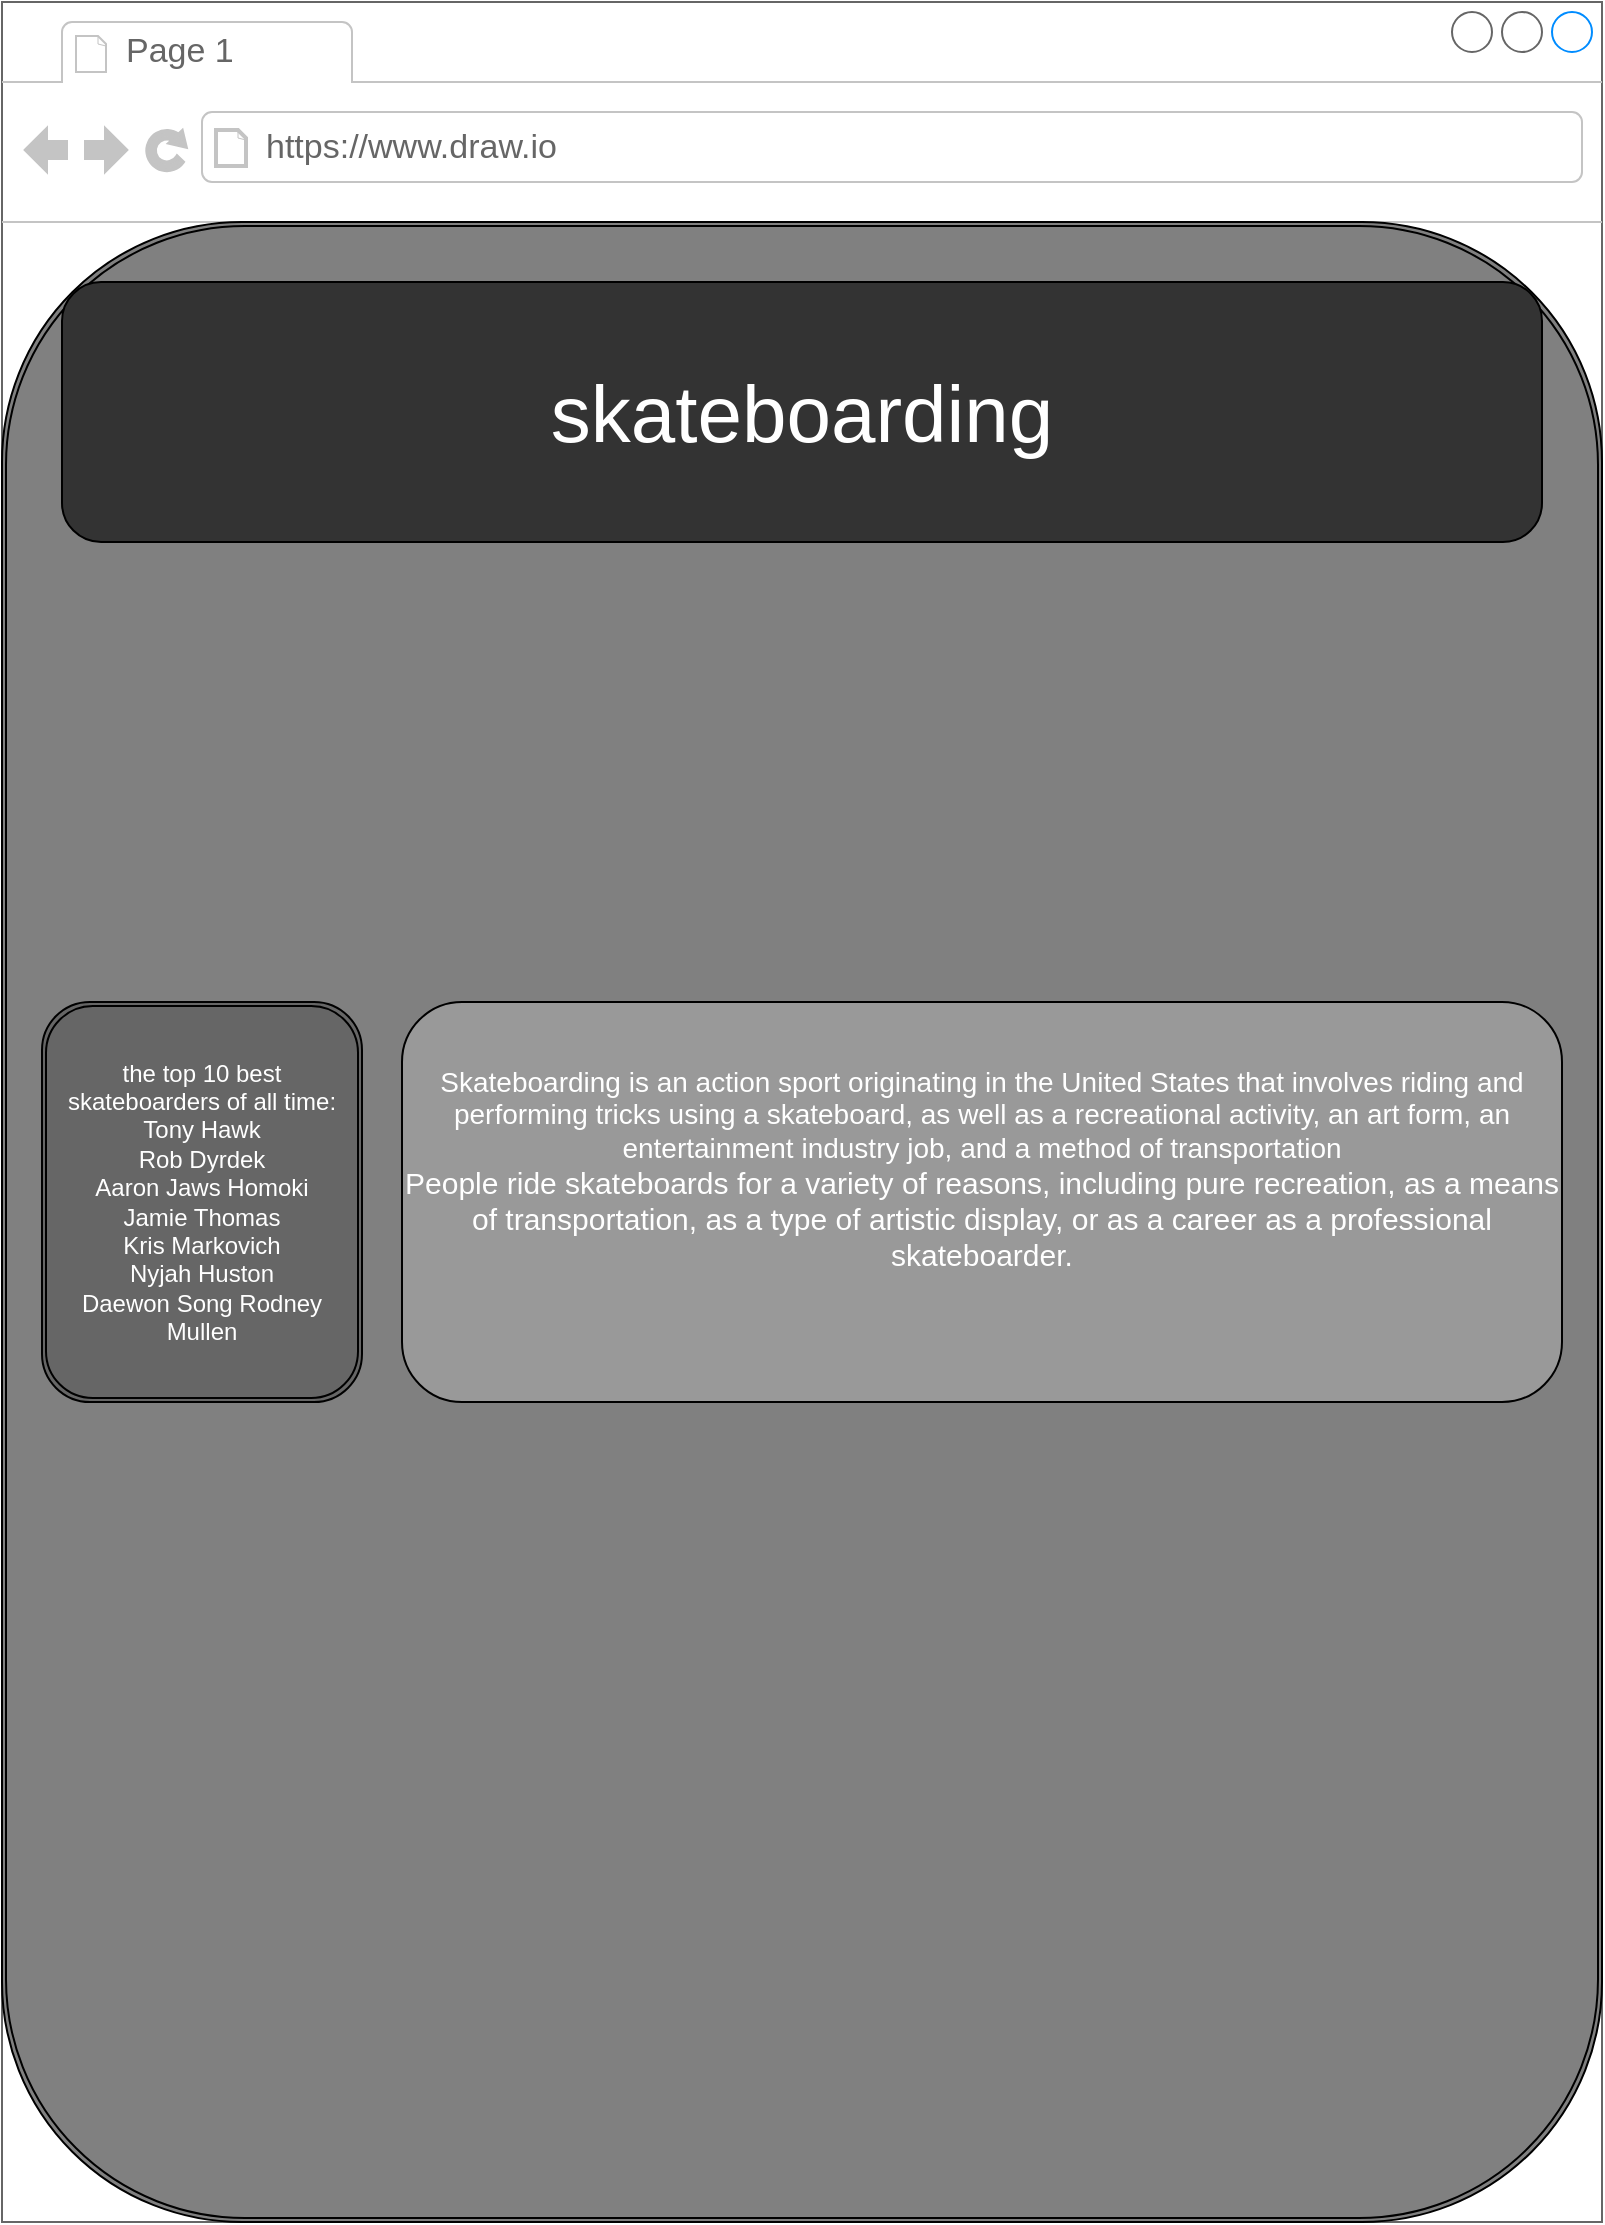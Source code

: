 <mxfile version="14.9.8" type="github">
  <diagram id="FrKrD6kRUA2nPL6c1ak3" name="Page-1">
    <mxGraphModel dx="1182" dy="764" grid="1" gridSize="10" guides="1" tooltips="1" connect="1" arrows="1" fold="1" page="1" pageScale="1" pageWidth="850" pageHeight="1100" math="0" shadow="0">
      <root>
        <mxCell id="0" />
        <mxCell id="1" parent="0" />
        <mxCell id="qnNMIZ_E7A0Bu9t183FQ-13" value="&lt;img width=&quot;undefined&quot; height=&quot;undefined&quot;&gt;" style="strokeWidth=1;shadow=0;dashed=0;align=center;html=1;shape=mxgraph.mockup.containers.browserWindow;rSize=0;strokeColor=#666666;strokeColor2=#008cff;strokeColor3=#c4c4c4;mainText=,;recursiveResize=0;" parent="1" vertex="1">
          <mxGeometry x="40" y="30" width="800" height="1110" as="geometry" />
        </mxCell>
        <mxCell id="qnNMIZ_E7A0Bu9t183FQ-14" value="Page 1" style="strokeWidth=1;shadow=0;dashed=0;align=center;html=1;shape=mxgraph.mockup.containers.anchor;fontSize=17;fontColor=#666666;align=left;" parent="qnNMIZ_E7A0Bu9t183FQ-13" vertex="1">
          <mxGeometry x="60" y="12" width="110" height="26" as="geometry" />
        </mxCell>
        <mxCell id="qnNMIZ_E7A0Bu9t183FQ-15" value="https://www.draw.io" style="strokeWidth=1;shadow=0;dashed=0;align=center;html=1;shape=mxgraph.mockup.containers.anchor;rSize=0;fontSize=17;fontColor=#666666;align=left;" parent="qnNMIZ_E7A0Bu9t183FQ-13" vertex="1">
          <mxGeometry x="130" y="60" width="250" height="26" as="geometry" />
        </mxCell>
        <mxCell id="qnNMIZ_E7A0Bu9t183FQ-24" value="&lt;hr&gt;&lt;hr&gt;" style="shape=ext;double=1;rounded=1;whiteSpace=wrap;html=1;fillColor=#808080;" parent="qnNMIZ_E7A0Bu9t183FQ-13" vertex="1">
          <mxGeometry y="110" width="800" height="1000" as="geometry" />
        </mxCell>
        <mxCell id="DYSLplBUFb7p__vRSu4i-1" value="&lt;font color=&quot;#ffffff&quot; style=&quot;font-size: 40px&quot;&gt;skateboarding&lt;/font&gt;" style="rounded=1;whiteSpace=wrap;html=1;fillColor=#333333;" vertex="1" parent="qnNMIZ_E7A0Bu9t183FQ-13">
          <mxGeometry x="30" y="140" width="740" height="130" as="geometry" />
        </mxCell>
        <mxCell id="DYSLplBUFb7p__vRSu4i-5" value="&lt;font color=&quot;#ffffff&quot;&gt;the top 10 best skateboarders of all time:&lt;br&gt;Tony Hawk&lt;br&gt;Rob Dyrdek&lt;br&gt;Aaron Jaws Homoki&lt;br&gt;Jamie Thomas&lt;br&gt;Kris Markovich&lt;br&gt;Nyjah Huston&lt;br&gt;Daewon Song Rodney Mullen&lt;/font&gt;" style="shape=ext;double=1;rounded=1;whiteSpace=wrap;html=1;fillColor=#666666;" vertex="1" parent="qnNMIZ_E7A0Bu9t183FQ-13">
          <mxGeometry x="20" y="500" width="160" height="200" as="geometry" />
        </mxCell>
        <mxCell id="DYSLplBUFb7p__vRSu4i-6" value="&lt;font color=&quot;#ffffff&quot;&gt;&lt;span style=&quot;font-family: &amp;#34;arial&amp;#34; , sans-serif ; font-size: 14px ; text-align: left&quot;&gt;Skateboarding is an action sport originating in the United States that involves riding and performing tricks using a skateboard, as well as a recreational activity, an art form, an entertainment industry job, and a method of transportation&lt;br&gt;&lt;/span&gt;&lt;font style=&quot;font-size: 15px&quot;&gt;&lt;span style=&quot;font-family: &amp;#34;arial&amp;#34; , sans-serif&quot;&gt;People ride skateboards for a variety of reasons, including pure recreation, as a&amp;nbsp;&lt;/span&gt;&lt;span style=&quot;font-family: &amp;#34;arial&amp;#34; , sans-serif&quot;&gt;means of transportation&lt;/span&gt;&lt;span style=&quot;font-family: &amp;#34;arial&amp;#34; , sans-serif&quot;&gt;, as a type of artistic display, or as a career as a professional skateboarder.&lt;br&gt;&lt;/span&gt;&lt;/font&gt;&lt;/font&gt;&lt;span style=&quot;font-family: &amp;#34;arial&amp;#34; , sans-serif ; font-size: 14px ; text-align: left&quot;&gt;&lt;font color=&quot;#ffffff&quot;&gt;&lt;br&gt;&lt;br&gt;&lt;/font&gt;&lt;/span&gt;" style="rounded=1;whiteSpace=wrap;html=1;fillColor=#999999;" vertex="1" parent="1">
          <mxGeometry x="240" y="530" width="580" height="200" as="geometry" />
        </mxCell>
      </root>
    </mxGraphModel>
  </diagram>
</mxfile>
